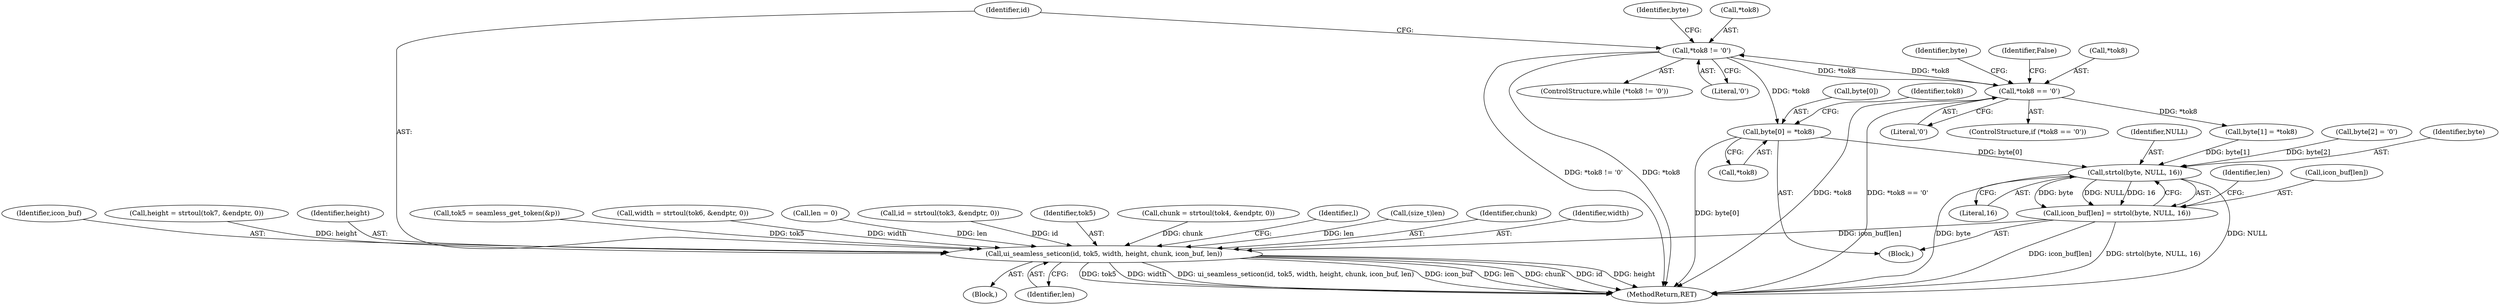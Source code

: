 digraph "0_rdesktop_4dca546d04321a610c1835010b5dad85163b65e1_14@array" {
"1000394" [label="(Call,byte[0] = *tok8)"];
"1000389" [label="(Call,*tok8 != '\0')"];
"1000403" [label="(Call,*tok8 == '\0')"];
"1000421" [label="(Call,strtol(byte, NULL, 16))"];
"1000417" [label="(Call,icon_buf[len] = strtol(byte, NULL, 16))"];
"1000440" [label="(Call,ui_seamless_seticon(id, tok5, width, height, chunk, icon_buf, len))"];
"1000395" [label="(Call,byte[0])"];
"1000426" [label="(Identifier,len)"];
"1000368" [label="(Call,height = strtoul(tok7, &endptr, 0))"];
"1000321" [label="(Block,)"];
"1000443" [label="(Identifier,width)"];
"1000440" [label="(Call,ui_seamless_seticon(id, tok5, width, height, chunk, icon_buf, len))"];
"1000418" [label="(Call,icon_buf[len])"];
"1000446" [label="(Identifier,icon_buf)"];
"1000401" [label="(Identifier,tok8)"];
"1000441" [label="(Identifier,id)"];
"1000396" [label="(Identifier,byte)"];
"1000394" [label="(Call,byte[0] = *tok8)"];
"1000444" [label="(Identifier,height)"];
"1000151" [label="(Call,tok5 = seamless_get_token(&p))"];
"1000406" [label="(Literal,'\0')"];
"1000403" [label="(Call,*tok8 == '\0')"];
"1000380" [label="(Call,byte[2] = '\0')"];
"1000356" [label="(Call,width = strtoul(tok6, &endptr, 0))"];
"1000385" [label="(Call,len = 0)"];
"1000424" [label="(Literal,16)"];
"1000332" [label="(Call,id = strtoul(tok3, &endptr, 0))"];
"1000408" [label="(Identifier,False)"];
"1000404" [label="(Call,*tok8)"];
"1000417" [label="(Call,icon_buf[len] = strtol(byte, NULL, 16))"];
"1000422" [label="(Identifier,byte)"];
"1000442" [label="(Identifier,tok5)"];
"1000398" [label="(Call,*tok8)"];
"1000447" [label="(Identifier,len)"];
"1000344" [label="(Call,chunk = strtoul(tok4, &endptr, 0))"];
"1000904" [label="(Identifier,l)"];
"1000429" [label="(Call,(size_t)len)"];
"1000389" [label="(Call,*tok8 != '\0')"];
"1000423" [label="(Identifier,NULL)"];
"1000390" [label="(Call,*tok8)"];
"1000393" [label="(Block,)"];
"1000392" [label="(Literal,'\0')"];
"1000402" [label="(ControlStructure,if (*tok8 == '\0'))"];
"1000421" [label="(Call,strtol(byte, NULL, 16))"];
"1000411" [label="(Identifier,byte)"];
"1000388" [label="(ControlStructure,while (*tok8 != '\0'))"];
"1000445" [label="(Identifier,chunk)"];
"1000907" [label="(MethodReturn,RET)"];
"1000409" [label="(Call,byte[1] = *tok8)"];
"1000394" -> "1000393"  [label="AST: "];
"1000394" -> "1000398"  [label="CFG: "];
"1000395" -> "1000394"  [label="AST: "];
"1000398" -> "1000394"  [label="AST: "];
"1000401" -> "1000394"  [label="CFG: "];
"1000394" -> "1000907"  [label="DDG: byte[0]"];
"1000389" -> "1000394"  [label="DDG: *tok8"];
"1000394" -> "1000421"  [label="DDG: byte[0]"];
"1000389" -> "1000388"  [label="AST: "];
"1000389" -> "1000392"  [label="CFG: "];
"1000390" -> "1000389"  [label="AST: "];
"1000392" -> "1000389"  [label="AST: "];
"1000396" -> "1000389"  [label="CFG: "];
"1000441" -> "1000389"  [label="CFG: "];
"1000389" -> "1000907"  [label="DDG: *tok8 != '\0'"];
"1000389" -> "1000907"  [label="DDG: *tok8"];
"1000403" -> "1000389"  [label="DDG: *tok8"];
"1000389" -> "1000403"  [label="DDG: *tok8"];
"1000403" -> "1000402"  [label="AST: "];
"1000403" -> "1000406"  [label="CFG: "];
"1000404" -> "1000403"  [label="AST: "];
"1000406" -> "1000403"  [label="AST: "];
"1000408" -> "1000403"  [label="CFG: "];
"1000411" -> "1000403"  [label="CFG: "];
"1000403" -> "1000907"  [label="DDG: *tok8"];
"1000403" -> "1000907"  [label="DDG: *tok8 == '\0'"];
"1000403" -> "1000409"  [label="DDG: *tok8"];
"1000421" -> "1000417"  [label="AST: "];
"1000421" -> "1000424"  [label="CFG: "];
"1000422" -> "1000421"  [label="AST: "];
"1000423" -> "1000421"  [label="AST: "];
"1000424" -> "1000421"  [label="AST: "];
"1000417" -> "1000421"  [label="CFG: "];
"1000421" -> "1000907"  [label="DDG: NULL"];
"1000421" -> "1000907"  [label="DDG: byte"];
"1000421" -> "1000417"  [label="DDG: byte"];
"1000421" -> "1000417"  [label="DDG: NULL"];
"1000421" -> "1000417"  [label="DDG: 16"];
"1000409" -> "1000421"  [label="DDG: byte[1]"];
"1000380" -> "1000421"  [label="DDG: byte[2]"];
"1000417" -> "1000393"  [label="AST: "];
"1000418" -> "1000417"  [label="AST: "];
"1000426" -> "1000417"  [label="CFG: "];
"1000417" -> "1000907"  [label="DDG: icon_buf[len]"];
"1000417" -> "1000907"  [label="DDG: strtol(byte, NULL, 16)"];
"1000417" -> "1000440"  [label="DDG: icon_buf[len]"];
"1000440" -> "1000321"  [label="AST: "];
"1000440" -> "1000447"  [label="CFG: "];
"1000441" -> "1000440"  [label="AST: "];
"1000442" -> "1000440"  [label="AST: "];
"1000443" -> "1000440"  [label="AST: "];
"1000444" -> "1000440"  [label="AST: "];
"1000445" -> "1000440"  [label="AST: "];
"1000446" -> "1000440"  [label="AST: "];
"1000447" -> "1000440"  [label="AST: "];
"1000904" -> "1000440"  [label="CFG: "];
"1000440" -> "1000907"  [label="DDG: tok5"];
"1000440" -> "1000907"  [label="DDG: width"];
"1000440" -> "1000907"  [label="DDG: ui_seamless_seticon(id, tok5, width, height, chunk, icon_buf, len)"];
"1000440" -> "1000907"  [label="DDG: icon_buf"];
"1000440" -> "1000907"  [label="DDG: len"];
"1000440" -> "1000907"  [label="DDG: chunk"];
"1000440" -> "1000907"  [label="DDG: id"];
"1000440" -> "1000907"  [label="DDG: height"];
"1000332" -> "1000440"  [label="DDG: id"];
"1000151" -> "1000440"  [label="DDG: tok5"];
"1000356" -> "1000440"  [label="DDG: width"];
"1000368" -> "1000440"  [label="DDG: height"];
"1000344" -> "1000440"  [label="DDG: chunk"];
"1000429" -> "1000440"  [label="DDG: len"];
"1000385" -> "1000440"  [label="DDG: len"];
}
